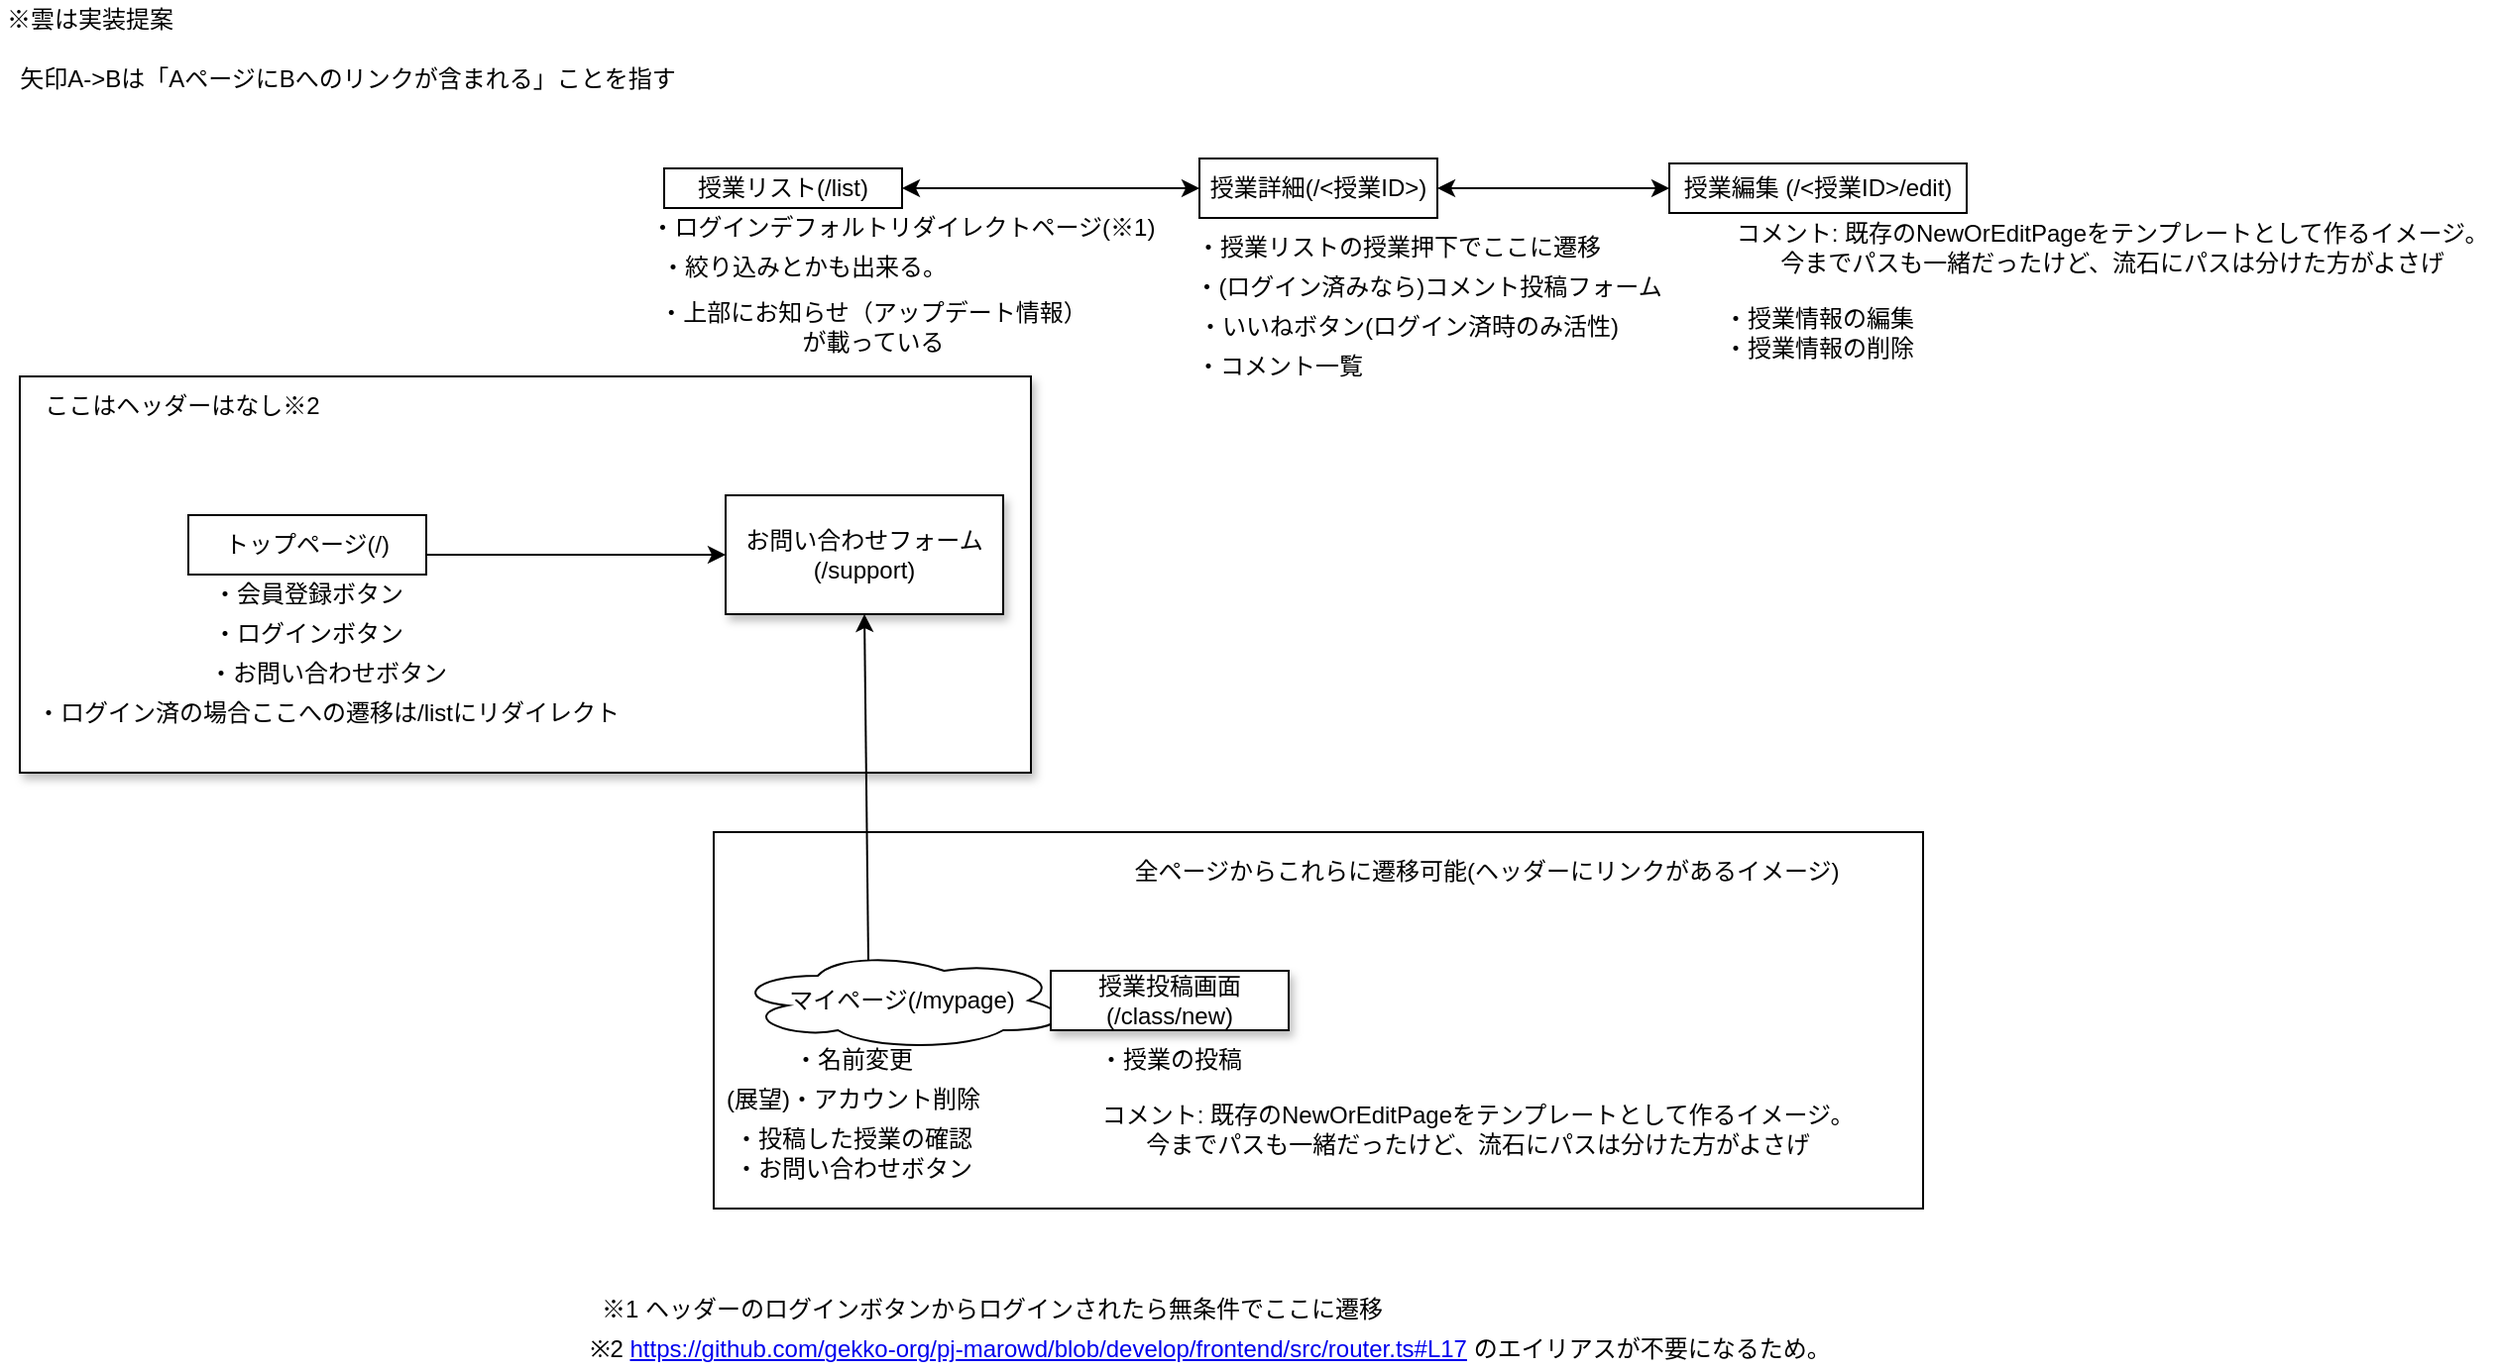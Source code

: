 <mxfile version="12.8.8" type="github">
  <diagram id="_2cxGriYFBya_I2Rx0r6" name="Page-1">
    <mxGraphModel dx="2222" dy="702" grid="1" gridSize="10" guides="1" tooltips="1" connect="1" arrows="1" fold="1" page="1" pageScale="1" pageWidth="827" pageHeight="1169" math="0" shadow="0">
      <root>
        <mxCell id="0" />
        <mxCell id="1" parent="0" />
        <mxCell id="OnvVocz0II_iausfjhtP-18" value="" style="rounded=0;whiteSpace=wrap;html=1;shadow=1;" vertex="1" parent="1">
          <mxGeometry x="-250" y="240" width="510" height="200" as="geometry" />
        </mxCell>
        <mxCell id="MW3Q_T4GFwRoETefi-5V-1" value="トップページ(/)" style="rounded=0;whiteSpace=wrap;html=1;" parent="1" vertex="1">
          <mxGeometry x="-165" y="310" width="120" height="30" as="geometry" />
        </mxCell>
        <mxCell id="MW3Q_T4GFwRoETefi-5V-3" value="・会員登録ボタン" style="text;html=1;align=center;verticalAlign=middle;resizable=0;points=[];autosize=1;" parent="1" vertex="1">
          <mxGeometry x="-160" y="340" width="110" height="20" as="geometry" />
        </mxCell>
        <mxCell id="MW3Q_T4GFwRoETefi-5V-4" value="・ログインボタン" style="text;html=1;align=center;verticalAlign=middle;resizable=0;points=[];autosize=1;" parent="1" vertex="1">
          <mxGeometry x="-160" y="360" width="110" height="20" as="geometry" />
        </mxCell>
        <mxCell id="MW3Q_T4GFwRoETefi-5V-5" value="・お問い合わせボタン" style="text;html=1;align=center;verticalAlign=middle;resizable=0;points=[];autosize=1;" parent="1" vertex="1">
          <mxGeometry x="-165" y="380" width="140" height="20" as="geometry" />
        </mxCell>
        <mxCell id="MW3Q_T4GFwRoETefi-5V-8" value="" style="rounded=0;whiteSpace=wrap;html=1;" parent="1" vertex="1">
          <mxGeometry x="100" y="470" width="610" height="190" as="geometry" />
        </mxCell>
        <mxCell id="MW3Q_T4GFwRoETefi-5V-9" value="全ページからこれらに遷移可能(ヘッダーにリンクがあるイメージ)" style="text;html=1;strokeColor=none;fillColor=none;align=center;verticalAlign=middle;whiteSpace=wrap;rounded=0;" parent="1" vertex="1">
          <mxGeometry x="290" y="480" width="400" height="20" as="geometry" />
        </mxCell>
        <mxCell id="MW3Q_T4GFwRoETefi-5V-10" value="マイページ(/mypage)" style="ellipse;shape=cloud;whiteSpace=wrap;html=1;" parent="1" vertex="1">
          <mxGeometry x="110" y="530" width="170" height="50" as="geometry" />
        </mxCell>
        <mxCell id="MW3Q_T4GFwRoETefi-5V-11" value="※雲は実装提案" style="text;html=1;align=center;verticalAlign=middle;resizable=0;points=[];autosize=1;" parent="1" vertex="1">
          <mxGeometry x="-260" y="50" width="90" height="20" as="geometry" />
        </mxCell>
        <mxCell id="MW3Q_T4GFwRoETefi-5V-12" value="・名前変更" style="text;html=1;align=center;verticalAlign=middle;resizable=0;points=[];autosize=1;" parent="1" vertex="1">
          <mxGeometry x="130" y="575" width="80" height="20" as="geometry" />
        </mxCell>
        <mxCell id="MW3Q_T4GFwRoETefi-5V-13" value="(展望)・アカウント削除" style="text;html=1;align=center;verticalAlign=middle;resizable=0;points=[];autosize=1;" parent="1" vertex="1">
          <mxGeometry x="100" y="595" width="140" height="20" as="geometry" />
        </mxCell>
        <mxCell id="MW3Q_T4GFwRoETefi-5V-15" value="授業リスト(/list)" style="rounded=0;whiteSpace=wrap;html=1;" parent="1" vertex="1">
          <mxGeometry x="75" y="135" width="120" height="20" as="geometry" />
        </mxCell>
        <mxCell id="MW3Q_T4GFwRoETefi-5V-16" value="・ログインデフォルトリダイレクトページ(※1)" style="text;html=1;align=center;verticalAlign=middle;resizable=0;points=[];autosize=1;" parent="1" vertex="1">
          <mxGeometry x="65" y="155" width="260" height="20" as="geometry" />
        </mxCell>
        <mxCell id="MW3Q_T4GFwRoETefi-5V-17" value="※1 ヘッダーのログインボタンからログインされたら無条件でここに遷移" style="text;html=1;align=center;verticalAlign=middle;resizable=0;points=[];autosize=1;" parent="1" vertex="1">
          <mxGeometry x="40" y="701" width="400" height="20" as="geometry" />
        </mxCell>
        <mxCell id="MW3Q_T4GFwRoETefi-5V-18" value="" style="endArrow=classic;startArrow=classic;html=1;exitX=1;exitY=0.5;exitDx=0;exitDy=0;" parent="1" source="MW3Q_T4GFwRoETefi-5V-15" edge="1">
          <mxGeometry width="50" height="50" relative="1" as="geometry">
            <mxPoint x="245" y="155" as="sourcePoint" />
            <mxPoint x="345" y="145" as="targetPoint" />
          </mxGeometry>
        </mxCell>
        <mxCell id="MW3Q_T4GFwRoETefi-5V-19" value="授業詳細(/&amp;lt;授業ID&amp;gt;)" style="rounded=0;whiteSpace=wrap;html=1;" parent="1" vertex="1">
          <mxGeometry x="345" y="130" width="120" height="30" as="geometry" />
        </mxCell>
        <mxCell id="MW3Q_T4GFwRoETefi-5V-20" value="・授業リストの授業押下でここに遷移" style="text;html=1;align=center;verticalAlign=middle;resizable=0;points=[];autosize=1;" parent="1" vertex="1">
          <mxGeometry x="335" y="165" width="220" height="20" as="geometry" />
        </mxCell>
        <mxCell id="OnvVocz0II_iausfjhtP-2" value="授業編集 (/&amp;lt;授業ID&amp;gt;/edit)" style="rounded=0;whiteSpace=wrap;html=1;" vertex="1" parent="1">
          <mxGeometry x="582" y="132.5" width="150" height="25" as="geometry" />
        </mxCell>
        <mxCell id="OnvVocz0II_iausfjhtP-3" value="" style="endArrow=classic;startArrow=classic;html=1;exitX=1;exitY=0.5;exitDx=0;exitDy=0;entryX=0;entryY=0.5;entryDx=0;entryDy=0;" edge="1" parent="1" source="MW3Q_T4GFwRoETefi-5V-19" target="OnvVocz0II_iausfjhtP-2">
          <mxGeometry width="50" height="50" relative="1" as="geometry">
            <mxPoint x="640" y="290" as="sourcePoint" />
            <mxPoint x="690" y="240" as="targetPoint" />
          </mxGeometry>
        </mxCell>
        <mxCell id="OnvVocz0II_iausfjhtP-4" value="コメント: 既存のNewOrEditPageをテンプレートとして作るイメージ。&lt;br&gt;今までパスも一緒だったけど、流石にパスは分けた方がよさげ" style="text;html=1;align=center;verticalAlign=middle;resizable=0;points=[];autosize=1;" vertex="1" parent="1">
          <mxGeometry x="610" y="160" width="390" height="30" as="geometry" />
        </mxCell>
        <mxCell id="OnvVocz0II_iausfjhtP-5" value="・授業情報の編集&lt;br&gt;・授業情報の削除&lt;br&gt;" style="text;html=1;align=center;verticalAlign=middle;resizable=0;points=[];autosize=1;" vertex="1" parent="1">
          <mxGeometry x="602" y="203" width="110" height="30" as="geometry" />
        </mxCell>
        <mxCell id="OnvVocz0II_iausfjhtP-10" value="・(ログイン済みなら)コメント投稿フォーム" style="text;html=1;align=center;verticalAlign=middle;resizable=0;points=[];autosize=1;" vertex="1" parent="1">
          <mxGeometry x="335" y="185" width="250" height="20" as="geometry" />
        </mxCell>
        <mxCell id="OnvVocz0II_iausfjhtP-11" value="・いいねボタン(ログイン済時のみ活性)" style="text;html=1;align=center;verticalAlign=middle;resizable=0;points=[];autosize=1;" vertex="1" parent="1">
          <mxGeometry x="335" y="205" width="230" height="20" as="geometry" />
        </mxCell>
        <mxCell id="OnvVocz0II_iausfjhtP-12" value="・コメント一覧" style="text;html=1;align=center;verticalAlign=middle;resizable=0;points=[];autosize=1;" vertex="1" parent="1">
          <mxGeometry x="335" y="225" width="100" height="20" as="geometry" />
        </mxCell>
        <mxCell id="OnvVocz0II_iausfjhtP-14" value="授業投稿画面(/class/new)" style="rounded=0;whiteSpace=wrap;html=1;shadow=1;" vertex="1" parent="1">
          <mxGeometry x="270" y="540" width="120" height="30" as="geometry" />
        </mxCell>
        <mxCell id="OnvVocz0II_iausfjhtP-15" value="・授業の投稿" style="text;html=1;align=center;verticalAlign=middle;resizable=0;points=[];autosize=1;" vertex="1" parent="1">
          <mxGeometry x="285" y="575" width="90" height="20" as="geometry" />
        </mxCell>
        <mxCell id="OnvVocz0II_iausfjhtP-16" value="・投稿した授業の確認" style="text;html=1;align=center;verticalAlign=middle;resizable=0;points=[];autosize=1;" vertex="1" parent="1">
          <mxGeometry x="100" y="615" width="140" height="20" as="geometry" />
        </mxCell>
        <mxCell id="OnvVocz0II_iausfjhtP-17" value="コメント: 既存のNewOrEditPageをテンプレートとして作るイメージ。&lt;br&gt;今までパスも一緒だったけど、流石にパスは分けた方がよさげ" style="text;html=1;align=center;verticalAlign=middle;resizable=0;points=[];autosize=1;" vertex="1" parent="1">
          <mxGeometry x="290" y="605" width="390" height="30" as="geometry" />
        </mxCell>
        <mxCell id="OnvVocz0II_iausfjhtP-19" value="ここはヘッダーはなし※2" style="text;html=1;strokeColor=none;fillColor=none;align=center;verticalAlign=middle;whiteSpace=wrap;rounded=0;shadow=1;" vertex="1" parent="1">
          <mxGeometry x="-250" y="245" width="164" height="20" as="geometry" />
        </mxCell>
        <mxCell id="OnvVocz0II_iausfjhtP-20" value="※2&amp;nbsp;&lt;a href=&quot;https://github.com/gekko-org/pj-marowd/blob/develop/frontend/src/router.ts#L17&quot;&gt;https://github.com/gekko-org/pj-marowd/blob/develop/frontend/src/router.ts#L17&lt;/a&gt;&amp;nbsp;のエイリアスが不要になるため。" style="text;html=1;align=center;verticalAlign=middle;resizable=0;points=[];autosize=1;" vertex="1" parent="1">
          <mxGeometry x="30" y="721" width="640" height="20" as="geometry" />
        </mxCell>
        <mxCell id="OnvVocz0II_iausfjhtP-22" value="・ログイン済の場合ここへの遷移は/listにリダイレクト" style="text;html=1;align=center;verticalAlign=middle;resizable=0;points=[];autosize=1;" vertex="1" parent="1">
          <mxGeometry x="-250" y="400" width="310" height="20" as="geometry" />
        </mxCell>
        <mxCell id="OnvVocz0II_iausfjhtP-23" value="・お問い合わせボタン" style="text;html=1;align=center;verticalAlign=middle;resizable=0;points=[];autosize=1;" vertex="1" parent="1">
          <mxGeometry x="100" y="630" width="140" height="20" as="geometry" />
        </mxCell>
        <mxCell id="OnvVocz0II_iausfjhtP-24" value="お問い合わせフォーム&lt;br&gt;(/support)" style="rounded=0;whiteSpace=wrap;html=1;shadow=1;" vertex="1" parent="1">
          <mxGeometry x="106" y="300" width="140" height="60" as="geometry" />
        </mxCell>
        <mxCell id="OnvVocz0II_iausfjhtP-25" value="" style="endArrow=classic;html=1;entryX=0.5;entryY=1;entryDx=0;entryDy=0;exitX=0.4;exitY=0.1;exitDx=0;exitDy=0;exitPerimeter=0;" edge="1" parent="1" source="MW3Q_T4GFwRoETefi-5V-10" target="OnvVocz0II_iausfjhtP-24">
          <mxGeometry width="50" height="50" relative="1" as="geometry">
            <mxPoint x="40" y="550" as="sourcePoint" />
            <mxPoint x="90" y="500" as="targetPoint" />
          </mxGeometry>
        </mxCell>
        <mxCell id="OnvVocz0II_iausfjhtP-26" value="" style="endArrow=classic;html=1;entryX=0;entryY=0.5;entryDx=0;entryDy=0;" edge="1" parent="1" target="OnvVocz0II_iausfjhtP-24">
          <mxGeometry width="50" height="50" relative="1" as="geometry">
            <mxPoint x="-45" y="330" as="sourcePoint" />
            <mxPoint x="5" y="310" as="targetPoint" />
          </mxGeometry>
        </mxCell>
        <mxCell id="OnvVocz0II_iausfjhtP-30" value="矢印A-&amp;gt;Bは「AページにBへのリンクが含まれる」ことを指す" style="text;html=1;align=center;verticalAlign=middle;resizable=0;points=[];autosize=1;" vertex="1" parent="1">
          <mxGeometry x="-260" y="80" width="350" height="20" as="geometry" />
        </mxCell>
        <mxCell id="OnvVocz0II_iausfjhtP-31" value="・絞り込みとかも出来る。" style="text;html=1;align=center;verticalAlign=middle;resizable=0;points=[];autosize=1;" vertex="1" parent="1">
          <mxGeometry x="65" y="175" width="160" height="20" as="geometry" />
        </mxCell>
        <mxCell id="OnvVocz0II_iausfjhtP-32" value="・上部にお知らせ（アップデート情報）&lt;br&gt;が載っている" style="text;html=1;align=center;verticalAlign=middle;resizable=0;points=[];autosize=1;" vertex="1" parent="1">
          <mxGeometry x="65" y="200" width="230" height="30" as="geometry" />
        </mxCell>
      </root>
    </mxGraphModel>
  </diagram>
</mxfile>
